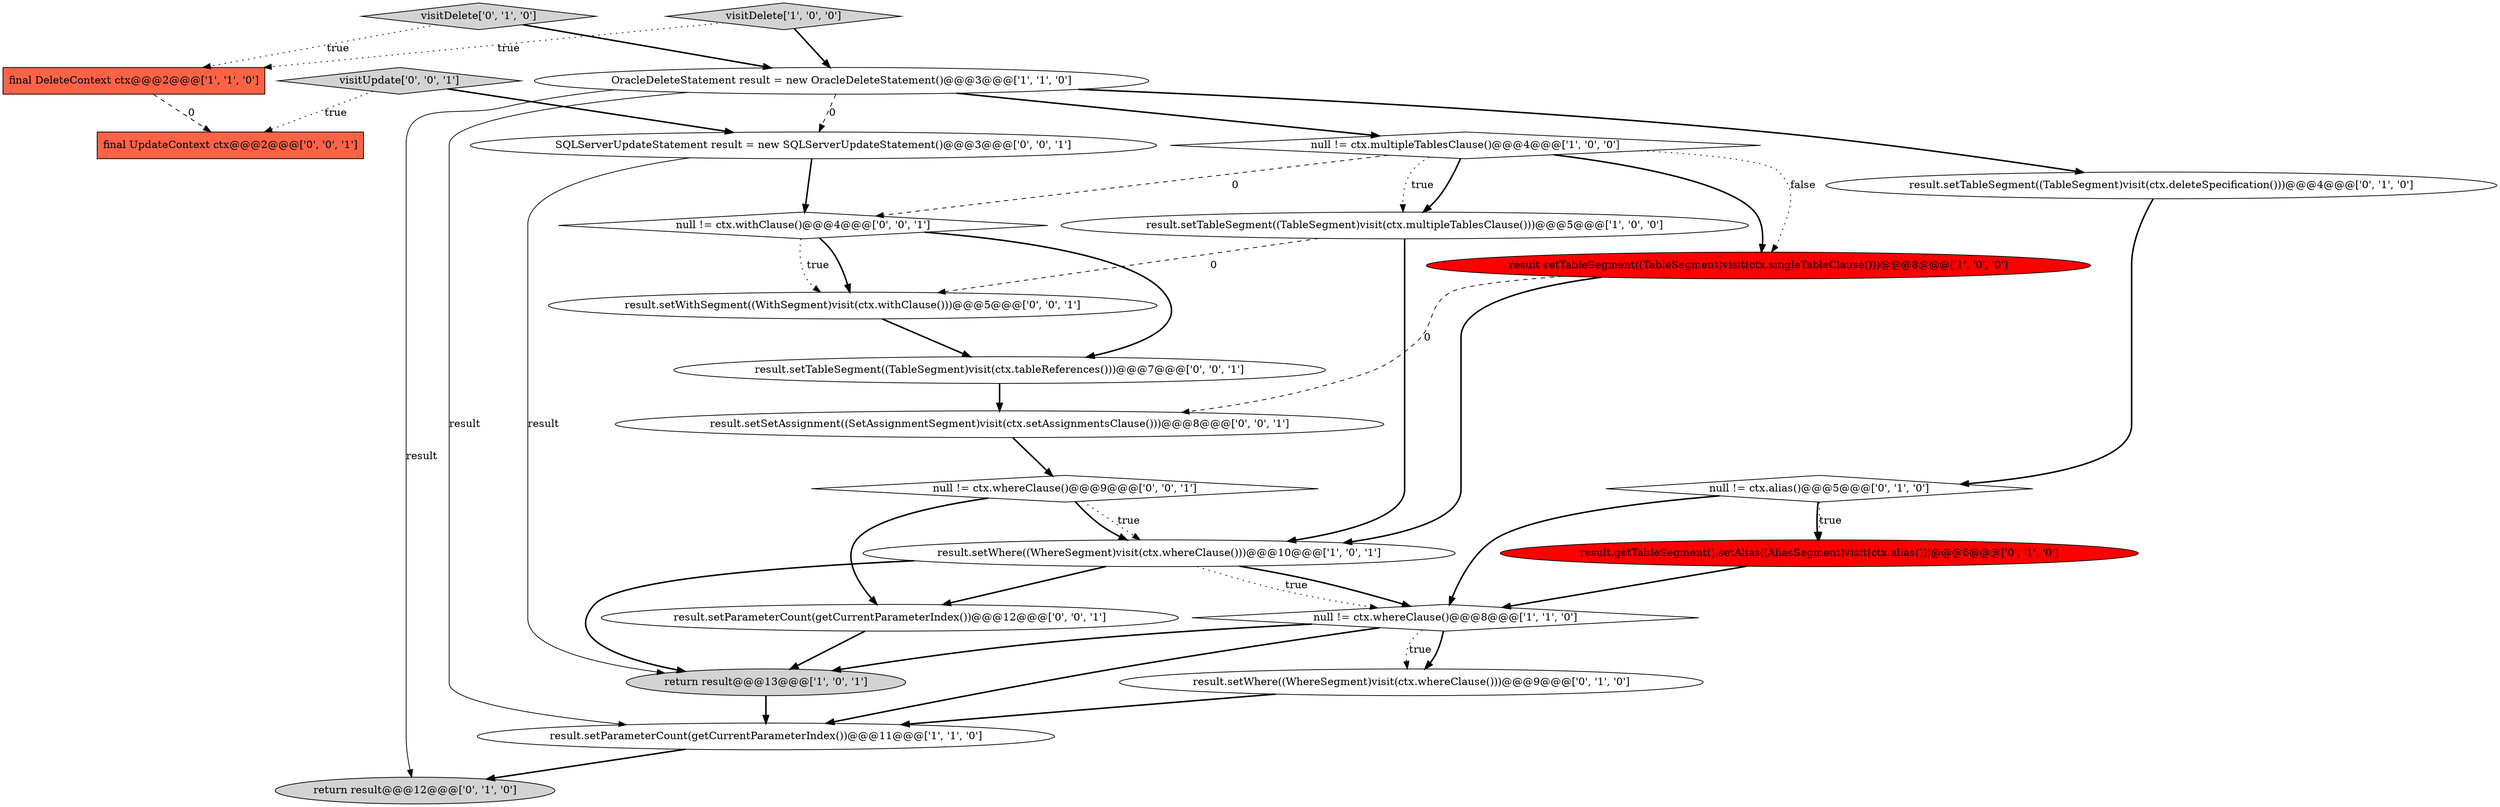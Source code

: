 digraph {
24 [style = filled, label = "visitUpdate['0', '0', '1']", fillcolor = lightgray, shape = diamond image = "AAA0AAABBB3BBB"];
17 [style = filled, label = "result.setSetAssignment((SetAssignmentSegment)visit(ctx.setAssignmentsClause()))@@@8@@@['0', '0', '1']", fillcolor = white, shape = ellipse image = "AAA0AAABBB3BBB"];
2 [style = filled, label = "result.setTableSegment((TableSegment)visit(ctx.multipleTablesClause()))@@@5@@@['1', '0', '0']", fillcolor = white, shape = ellipse image = "AAA0AAABBB1BBB"];
5 [style = filled, label = "final DeleteContext ctx@@@2@@@['1', '1', '0']", fillcolor = tomato, shape = box image = "AAA0AAABBB1BBB"];
22 [style = filled, label = "result.setTableSegment((TableSegment)visit(ctx.tableReferences()))@@@7@@@['0', '0', '1']", fillcolor = white, shape = ellipse image = "AAA0AAABBB3BBB"];
3 [style = filled, label = "null != ctx.whereClause()@@@8@@@['1', '1', '0']", fillcolor = white, shape = diamond image = "AAA0AAABBB1BBB"];
20 [style = filled, label = "null != ctx.whereClause()@@@9@@@['0', '0', '1']", fillcolor = white, shape = diamond image = "AAA0AAABBB3BBB"];
18 [style = filled, label = "result.setParameterCount(getCurrentParameterIndex())@@@12@@@['0', '0', '1']", fillcolor = white, shape = ellipse image = "AAA0AAABBB3BBB"];
16 [style = filled, label = "null != ctx.withClause()@@@4@@@['0', '0', '1']", fillcolor = white, shape = diamond image = "AAA0AAABBB3BBB"];
21 [style = filled, label = "result.setWithSegment((WithSegment)visit(ctx.withClause()))@@@5@@@['0', '0', '1']", fillcolor = white, shape = ellipse image = "AAA0AAABBB3BBB"];
15 [style = filled, label = "result.setWhere((WhereSegment)visit(ctx.whereClause()))@@@9@@@['0', '1', '0']", fillcolor = white, shape = ellipse image = "AAA0AAABBB2BBB"];
10 [style = filled, label = "result.getTableSegment().setAlias((AliasSegment)visit(ctx.alias()))@@@6@@@['0', '1', '0']", fillcolor = red, shape = ellipse image = "AAA1AAABBB2BBB"];
23 [style = filled, label = "final UpdateContext ctx@@@2@@@['0', '0', '1']", fillcolor = tomato, shape = box image = "AAA0AAABBB3BBB"];
9 [style = filled, label = "result.setParameterCount(getCurrentParameterIndex())@@@11@@@['1', '1', '0']", fillcolor = white, shape = ellipse image = "AAA0AAABBB1BBB"];
6 [style = filled, label = "null != ctx.multipleTablesClause()@@@4@@@['1', '0', '0']", fillcolor = white, shape = diamond image = "AAA0AAABBB1BBB"];
13 [style = filled, label = "visitDelete['0', '1', '0']", fillcolor = lightgray, shape = diamond image = "AAA0AAABBB2BBB"];
7 [style = filled, label = "result.setTableSegment((TableSegment)visit(ctx.singleTableClause()))@@@8@@@['1', '0', '0']", fillcolor = red, shape = ellipse image = "AAA1AAABBB1BBB"];
11 [style = filled, label = "result.setTableSegment((TableSegment)visit(ctx.deleteSpecification()))@@@4@@@['0', '1', '0']", fillcolor = white, shape = ellipse image = "AAA0AAABBB2BBB"];
0 [style = filled, label = "result.setWhere((WhereSegment)visit(ctx.whereClause()))@@@10@@@['1', '0', '1']", fillcolor = white, shape = ellipse image = "AAA0AAABBB1BBB"];
8 [style = filled, label = "return result@@@13@@@['1', '0', '1']", fillcolor = lightgray, shape = ellipse image = "AAA0AAABBB1BBB"];
4 [style = filled, label = "OracleDeleteStatement result = new OracleDeleteStatement()@@@3@@@['1', '1', '0']", fillcolor = white, shape = ellipse image = "AAA0AAABBB1BBB"];
1 [style = filled, label = "visitDelete['1', '0', '0']", fillcolor = lightgray, shape = diamond image = "AAA0AAABBB1BBB"];
14 [style = filled, label = "null != ctx.alias()@@@5@@@['0', '1', '0']", fillcolor = white, shape = diamond image = "AAA0AAABBB2BBB"];
19 [style = filled, label = "SQLServerUpdateStatement result = new SQLServerUpdateStatement()@@@3@@@['0', '0', '1']", fillcolor = white, shape = ellipse image = "AAA0AAABBB3BBB"];
12 [style = filled, label = "return result@@@12@@@['0', '1', '0']", fillcolor = lightgray, shape = ellipse image = "AAA0AAABBB2BBB"];
0->3 [style = bold, label=""];
14->3 [style = bold, label=""];
19->8 [style = solid, label="result"];
1->4 [style = bold, label=""];
24->19 [style = bold, label=""];
11->14 [style = bold, label=""];
4->6 [style = bold, label=""];
7->17 [style = dashed, label="0"];
5->23 [style = dashed, label="0"];
20->0 [style = dotted, label="true"];
20->0 [style = bold, label=""];
14->10 [style = bold, label=""];
10->3 [style = bold, label=""];
13->5 [style = dotted, label="true"];
7->0 [style = bold, label=""];
3->15 [style = bold, label=""];
6->7 [style = dotted, label="false"];
16->22 [style = bold, label=""];
14->10 [style = dotted, label="true"];
19->16 [style = bold, label=""];
6->2 [style = bold, label=""];
3->9 [style = bold, label=""];
20->18 [style = bold, label=""];
4->9 [style = solid, label="result"];
2->0 [style = bold, label=""];
6->2 [style = dotted, label="true"];
6->16 [style = dashed, label="0"];
24->23 [style = dotted, label="true"];
2->21 [style = dashed, label="0"];
21->22 [style = bold, label=""];
15->9 [style = bold, label=""];
4->12 [style = solid, label="result"];
16->21 [style = bold, label=""];
3->8 [style = bold, label=""];
3->15 [style = dotted, label="true"];
0->8 [style = bold, label=""];
8->9 [style = bold, label=""];
22->17 [style = bold, label=""];
16->21 [style = dotted, label="true"];
0->18 [style = bold, label=""];
4->19 [style = dashed, label="0"];
18->8 [style = bold, label=""];
9->12 [style = bold, label=""];
0->3 [style = dotted, label="true"];
6->7 [style = bold, label=""];
4->11 [style = bold, label=""];
1->5 [style = dotted, label="true"];
17->20 [style = bold, label=""];
13->4 [style = bold, label=""];
}
